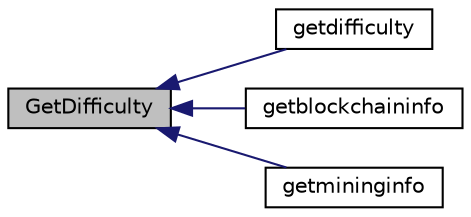 digraph "GetDifficulty"
{
  edge [fontname="Helvetica",fontsize="10",labelfontname="Helvetica",labelfontsize="10"];
  node [fontname="Helvetica",fontsize="10",shape=record];
  rankdir="LR";
  Node89 [label="GetDifficulty",height=0.2,width=0.4,color="black", fillcolor="grey75", style="filled", fontcolor="black"];
  Node89 -> Node90 [dir="back",color="midnightblue",fontsize="10",style="solid",fontname="Helvetica"];
  Node90 [label="getdifficulty",height=0.2,width=0.4,color="black", fillcolor="white", style="filled",URL="$rpcblockchain_8cpp.html#a273d24288c722f1ba2013cc5576b4321"];
  Node89 -> Node91 [dir="back",color="midnightblue",fontsize="10",style="solid",fontname="Helvetica"];
  Node91 [label="getblockchaininfo",height=0.2,width=0.4,color="black", fillcolor="white", style="filled",URL="$rpcblockchain_8cpp.html#ab1e71b6e17e11c519ea593776365a0a7"];
  Node89 -> Node92 [dir="back",color="midnightblue",fontsize="10",style="solid",fontname="Helvetica"];
  Node92 [label="getmininginfo",height=0.2,width=0.4,color="black", fillcolor="white", style="filled",URL="$rpcmining_8cpp.html#a89c187faff7322c7d15134d13570ca1e"];
}

